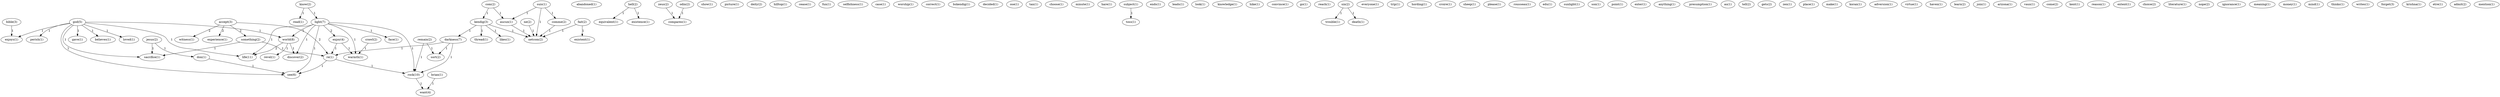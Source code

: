 digraph G {
  com [ label="com(2)" ];
  kendig [ label="kendig(3)" ];
  aucun [ label="aucun(1)" ];
  abandoned [ label="abandoned(1)" ];
  hell [ label="hell(2)" ];
  equivalent [ label="equivalent(1)" ];
  existence [ label="existence(1)" ];
  darkness [ label="darkness(7)" ];
  thread [ label="thread(1)" ];
  likes [ label="likes(1)" ];
  netcom [ label="netcom(2)" ];
  zeus [ label="zeus(2)" ];
  compares [ label="compares(1)" ];
  odin [ label="odin(2)" ];
  show [ label="show(1)" ];
  picture [ label="picture(1)" ];
  deity [ label="deity(2)" ];
  hilltop [ label="hilltop(1)" ];
  cease [ label="cease(1)" ];
  fun [ label="fun(1)" ];
  selfishness [ label="selfishness(1)" ];
  case [ label="case(1)" ];
  worship [ label="worship(1)" ];
  correct [ label="correct(1)" ];
  bskendig [ label="bskendig(1)" ];
  fait [ label="fait(2)" ];
  existent [ label="existent(1)" ];
  decided [ label="decided(1)" ];
  ose [ label="ose(1)" ];
  tan [ label="tan(1)" ];
  choose [ label="choose(1)" ];
  god [ label="god(5)" ];
  perish [ label="perish(1)" ];
  gave [ label="gave(1)" ];
  believes [ label="believes(1)" ];
  loved [ label="loved(1)" ];
  world [ label="world(8)" ];
  sacrifice [ label="sacrifice(1)" ];
  enjoys [ label="enjoys(1)" ];
  see [ label="see(6)" ];
  life [ label="life(11)" ];
  minute [ label="minute(1)" ];
  hare [ label="hare(1)" ];
  subject [ label="subject(1)" ];
  toss [ label="toss(1)" ];
  accept [ label="accept(3)" ];
  witness [ label="witness(1)" ];
  something [ label="something(2)" ];
  experience [ label="experience(1)" ];
  re [ label="re(1)" ];
  remain [ label="remain(2)" ];
  rock [ label="rock(10)" ];
  sort [ label="sort(2)" ];
  ends [ label="ends(1)" ];
  leads [ label="leads(1)" ];
  look [ label="look(1)" ];
  knowledge [ label="knowledge(1)" ];
  know [ label="know(2)" ];
  light [ label="light(7)" ];
  read [ label="read(1)" ];
  enjoy [ label="enjoy(4)" ];
  face [ label="face(1)" ];
  warmth [ label="warmth(1)" ];
  discover [ label="discover(2)" ];
  hike [ label="hike(1)" ];
  convince [ label="convince(1)" ];
  go [ label="go(1)" ];
  reach [ label="reach(1)" ];
  sin [ label="sin(2)" ];
  trouble [ label="trouble(1)" ];
  death [ label="death(1)" ];
  suis [ label="suis(1)" ];
  comme [ label="comme(2)" ];
  everyone [ label="everyone(1)" ];
  trip [ label="trip(1)" ];
  hording [ label="hording(1)" ];
  croire [ label="croire(1)" ];
  sheep [ label="sheep(1)" ];
  please [ label="please(1)" ];
  rousseau [ label="rousseau(1)" ];
  edu [ label="edu(1)" ];
  sunlight [ label="sunlight(1)" ];
  son [ label="son(1)" ];
  point [ label="point(1)" ];
  enter [ label="enter(1)" ];
  anything [ label="anything(1)" ];
  presumption [ label="presumption(1)" ];
  au [ label="au(1)" ];
  crawl [ label="crawl(2)" ];
  tell [ label="tell(2)" ];
  gets [ label="gets(2)" ];
  zen [ label="zen(1)" ];
  place [ label="place(1)" ];
  make [ label="make(1)" ];
  koran [ label="koran(1)" ];
  adversion [ label="adversion(1)" ];
  virtue [ label="virtue(1)" ];
  haven [ label="haven(1)" ];
  want [ label="want(4)" ];
  learn [ label="learn(2)" ];
  join [ label="join(1)" ];
  arizona [ label="arizona(1)" ];
  vaux [ label="vaux(1)" ];
  come [ label="come(2)" ];
  kent [ label="kent(1)" ];
  ne [ label="ne(2)" ];
  reason [ label="reason(1)" ];
  extent [ label="extent(1)" ];
  choice [ label="choice(2)" ];
  literature [ label="literature(1)" ];
  nope [ label="nope(2)" ];
  jesus [ label="jesus(2)" ];
  don [ label="don(1)" ];
  revel [ label="revel(1)" ];
  ignorance [ label="ignorance(1)" ];
  meaning [ label="meaning(1)" ];
  money [ label="money(1)" ];
  mind [ label="mind(1)" ];
  thinks [ label="thinks(1)" ];
  writes [ label="writes(1)" ];
  forget [ label="forget(3)" ];
  krishna [ label="krishna(1)" ];
  etre [ label="etre(1)" ];
  bible [ label="bible(3)" ];
  brian [ label="brian(1)" ];
  admit [ label="admit(2)" ];
  mention [ label="mention(1)" ];
  com -> kendig [ label="1" ];
  com -> aucun [ label="1" ];
  hell -> equivalent [ label="1" ];
  hell -> existence [ label="1" ];
  kendig -> darkness [ label="1" ];
  kendig -> thread [ label="1" ];
  kendig -> likes [ label="1" ];
  kendig -> netcom [ label="1" ];
  zeus -> compares [ label="1" ];
  odin -> compares [ label="1" ];
  fait -> existent [ label="1" ];
  fait -> netcom [ label="1" ];
  god -> perish [ label="1" ];
  god -> gave [ label="1" ];
  god -> believes [ label="1" ];
  god -> loved [ label="1" ];
  god -> world [ label="1" ];
  god -> sacrifice [ label="1" ];
  god -> enjoys [ label="1" ];
  god -> see [ label="1" ];
  god -> life [ label="1" ];
  subject -> toss [ label="1" ];
  accept -> witness [ label="2" ];
  accept -> something [ label="2" ];
  accept -> experience [ label="2" ];
  accept -> re [ label="2" ];
  remain -> rock [ label="1" ];
  remain -> sort [ label="1" ];
  something -> re [ label="1" ];
  something -> sacrifice [ label="1" ];
  know -> light [ label="1" ];
  know -> read [ label="1" ];
  light -> enjoy [ label="2" ];
  light -> face [ label="1" ];
  light -> warmth [ label="1" ];
  light -> rock [ label="1" ];
  light -> world [ label="1" ];
  light -> see [ label="1" ];
  light -> discover [ label="1" ];
  light -> life [ label="1" ];
  sin -> trouble [ label="1" ];
  sin -> death [ label="1" ];
  suis -> aucun [ label="1" ];
  suis -> comme [ label="1" ];
  suis -> netcom [ label="1" ];
  aucun -> netcom [ label="1" ];
  darkness -> re [ label="1" ];
  darkness -> rock [ label="1" ];
  darkness -> sort [ label="1" ];
  comme -> netcom [ label="1" ];
  enjoy -> re [ label="1" ];
  enjoy -> warmth [ label="1" ];
  crawl -> warmth [ label="1" ];
  re -> rock [ label="1" ];
  re -> see [ label="1" ];
  rock -> want [ label="1" ];
  ne -> netcom [ label="1" ];
  jesus -> sacrifice [ label="1" ];
  jesus -> don [ label="1" ];
  world -> revel [ label="1" ];
  world -> discover [ label="1" ];
  world -> life [ label="2" ];
  bible -> enjoys [ label="1" ];
  don -> see [ label="1" ];
  brian -> want [ label="1" ];
}
